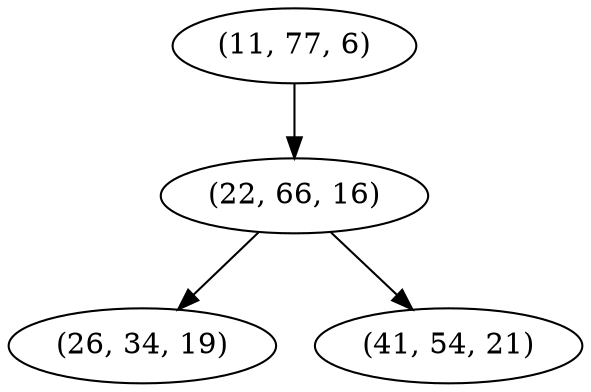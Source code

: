 digraph tree {
    "(11, 77, 6)";
    "(22, 66, 16)";
    "(26, 34, 19)";
    "(41, 54, 21)";
    "(11, 77, 6)" -> "(22, 66, 16)";
    "(22, 66, 16)" -> "(26, 34, 19)";
    "(22, 66, 16)" -> "(41, 54, 21)";
}
